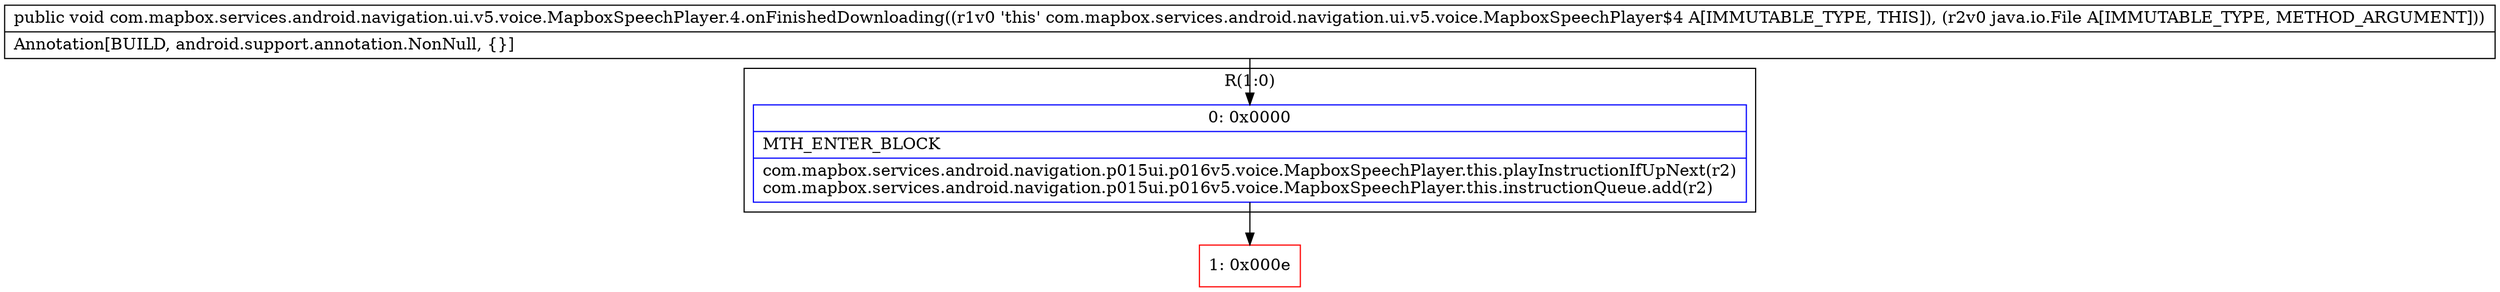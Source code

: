 digraph "CFG forcom.mapbox.services.android.navigation.ui.v5.voice.MapboxSpeechPlayer.4.onFinishedDownloading(Ljava\/io\/File;)V" {
subgraph cluster_Region_585831547 {
label = "R(1:0)";
node [shape=record,color=blue];
Node_0 [shape=record,label="{0\:\ 0x0000|MTH_ENTER_BLOCK\l|com.mapbox.services.android.navigation.p015ui.p016v5.voice.MapboxSpeechPlayer.this.playInstructionIfUpNext(r2)\lcom.mapbox.services.android.navigation.p015ui.p016v5.voice.MapboxSpeechPlayer.this.instructionQueue.add(r2)\l}"];
}
Node_1 [shape=record,color=red,label="{1\:\ 0x000e}"];
MethodNode[shape=record,label="{public void com.mapbox.services.android.navigation.ui.v5.voice.MapboxSpeechPlayer.4.onFinishedDownloading((r1v0 'this' com.mapbox.services.android.navigation.ui.v5.voice.MapboxSpeechPlayer$4 A[IMMUTABLE_TYPE, THIS]), (r2v0 java.io.File A[IMMUTABLE_TYPE, METHOD_ARGUMENT]))  | Annotation[BUILD, android.support.annotation.NonNull, \{\}]\l}"];
MethodNode -> Node_0;
Node_0 -> Node_1;
}

